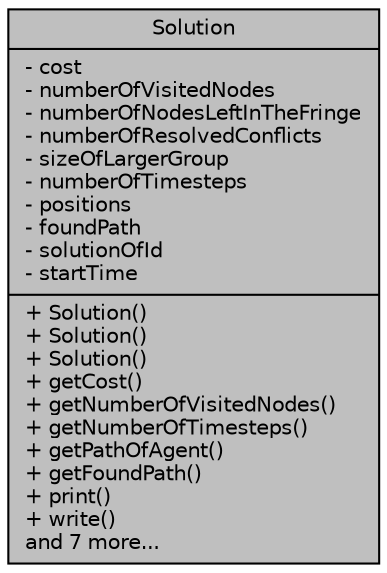 digraph "Solution"
{
 // INTERACTIVE_SVG=YES
 // LATEX_PDF_SIZE
  edge [fontname="Helvetica",fontsize="10",labelfontname="Helvetica",labelfontsize="10"];
  node [fontname="Helvetica",fontsize="10",shape=record];
  Node1 [label="{Solution\n|- cost\l- numberOfVisitedNodes\l- numberOfNodesLeftInTheFringe\l- numberOfResolvedConflicts\l- sizeOfLargerGroup\l- numberOfTimesteps\l- positions\l- foundPath\l- solutionOfId\l- startTime\l|+ Solution()\l+ Solution()\l+ Solution()\l+ getCost()\l+ getNumberOfVisitedNodes()\l+ getNumberOfTimesteps()\l+ getPathOfAgent()\l+ getFoundPath()\l+ print()\l+ write()\land 7 more...\l}",height=0.2,width=0.4,color="black", fillcolor="grey75", style="filled", fontcolor="black",tooltip="class containing the solution to a problem"];
}
